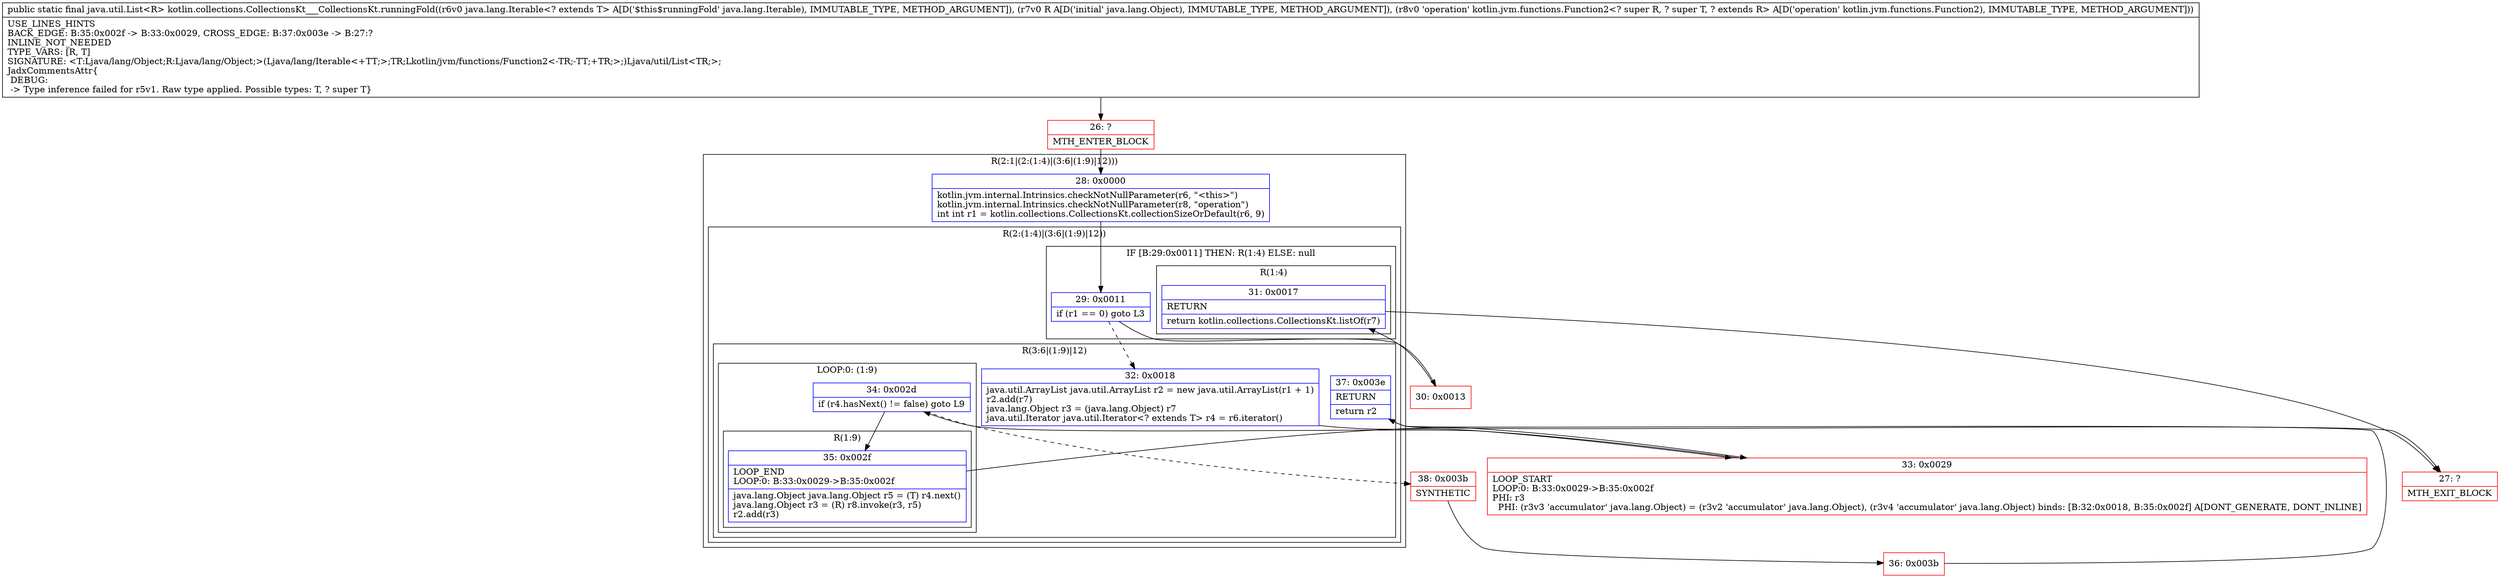 digraph "CFG forkotlin.collections.CollectionsKt___CollectionsKt.runningFold(Ljava\/lang\/Iterable;Ljava\/lang\/Object;Lkotlin\/jvm\/functions\/Function2;)Ljava\/util\/List;" {
subgraph cluster_Region_605912187 {
label = "R(2:1|(2:(1:4)|(3:6|(1:9)|12)))";
node [shape=record,color=blue];
Node_28 [shape=record,label="{28\:\ 0x0000|kotlin.jvm.internal.Intrinsics.checkNotNullParameter(r6, \"\<this\>\")\lkotlin.jvm.internal.Intrinsics.checkNotNullParameter(r8, \"operation\")\lint int r1 = kotlin.collections.CollectionsKt.collectionSizeOrDefault(r6, 9)\l}"];
subgraph cluster_Region_373720236 {
label = "R(2:(1:4)|(3:6|(1:9)|12))";
node [shape=record,color=blue];
subgraph cluster_IfRegion_774101983 {
label = "IF [B:29:0x0011] THEN: R(1:4) ELSE: null";
node [shape=record,color=blue];
Node_29 [shape=record,label="{29\:\ 0x0011|if (r1 == 0) goto L3\l}"];
subgraph cluster_Region_58653940 {
label = "R(1:4)";
node [shape=record,color=blue];
Node_31 [shape=record,label="{31\:\ 0x0017|RETURN\l|return kotlin.collections.CollectionsKt.listOf(r7)\l}"];
}
}
subgraph cluster_Region_1427485103 {
label = "R(3:6|(1:9)|12)";
node [shape=record,color=blue];
Node_32 [shape=record,label="{32\:\ 0x0018|java.util.ArrayList java.util.ArrayList r2 = new java.util.ArrayList(r1 + 1)\lr2.add(r7)\ljava.lang.Object r3 = (java.lang.Object) r7\ljava.util.Iterator java.util.Iterator\<? extends T\> r4 = r6.iterator()\l}"];
subgraph cluster_LoopRegion_2097795762 {
label = "LOOP:0: (1:9)";
node [shape=record,color=blue];
Node_34 [shape=record,label="{34\:\ 0x002d|if (r4.hasNext() != false) goto L9\l}"];
subgraph cluster_Region_842567210 {
label = "R(1:9)";
node [shape=record,color=blue];
Node_35 [shape=record,label="{35\:\ 0x002f|LOOP_END\lLOOP:0: B:33:0x0029\-\>B:35:0x002f\l|java.lang.Object java.lang.Object r5 = (T) r4.next()\ljava.lang.Object r3 = (R) r8.invoke(r3, r5)\lr2.add(r3)\l}"];
}
}
Node_37 [shape=record,label="{37\:\ 0x003e|RETURN\l|return r2\l}"];
}
}
}
Node_26 [shape=record,color=red,label="{26\:\ ?|MTH_ENTER_BLOCK\l}"];
Node_30 [shape=record,color=red,label="{30\:\ 0x0013}"];
Node_27 [shape=record,color=red,label="{27\:\ ?|MTH_EXIT_BLOCK\l}"];
Node_33 [shape=record,color=red,label="{33\:\ 0x0029|LOOP_START\lLOOP:0: B:33:0x0029\-\>B:35:0x002f\lPHI: r3 \l  PHI: (r3v3 'accumulator' java.lang.Object) = (r3v2 'accumulator' java.lang.Object), (r3v4 'accumulator' java.lang.Object) binds: [B:32:0x0018, B:35:0x002f] A[DONT_GENERATE, DONT_INLINE]\l}"];
Node_38 [shape=record,color=red,label="{38\:\ 0x003b|SYNTHETIC\l}"];
Node_36 [shape=record,color=red,label="{36\:\ 0x003b}"];
MethodNode[shape=record,label="{public static final java.util.List\<R\> kotlin.collections.CollectionsKt___CollectionsKt.runningFold((r6v0 java.lang.Iterable\<? extends T\> A[D('$this$runningFold' java.lang.Iterable), IMMUTABLE_TYPE, METHOD_ARGUMENT]), (r7v0 R A[D('initial' java.lang.Object), IMMUTABLE_TYPE, METHOD_ARGUMENT]), (r8v0 'operation' kotlin.jvm.functions.Function2\<? super R, ? super T, ? extends R\> A[D('operation' kotlin.jvm.functions.Function2), IMMUTABLE_TYPE, METHOD_ARGUMENT]))  | USE_LINES_HINTS\lBACK_EDGE: B:35:0x002f \-\> B:33:0x0029, CROSS_EDGE: B:37:0x003e \-\> B:27:?\lINLINE_NOT_NEEDED\lTYPE_VARS: [R, T]\lSIGNATURE: \<T:Ljava\/lang\/Object;R:Ljava\/lang\/Object;\>(Ljava\/lang\/Iterable\<+TT;\>;TR;Lkotlin\/jvm\/functions\/Function2\<\-TR;\-TT;+TR;\>;)Ljava\/util\/List\<TR;\>;\lJadxCommentsAttr\{\l DEBUG: \l \-\> Type inference failed for r5v1. Raw type applied. Possible types: T, ? super T\}\l}"];
MethodNode -> Node_26;Node_28 -> Node_29;
Node_29 -> Node_30;
Node_29 -> Node_32[style=dashed];
Node_31 -> Node_27;
Node_32 -> Node_33;
Node_34 -> Node_35;
Node_34 -> Node_38[style=dashed];
Node_35 -> Node_33;
Node_37 -> Node_27;
Node_26 -> Node_28;
Node_30 -> Node_31;
Node_33 -> Node_34;
Node_38 -> Node_36;
Node_36 -> Node_37;
}

